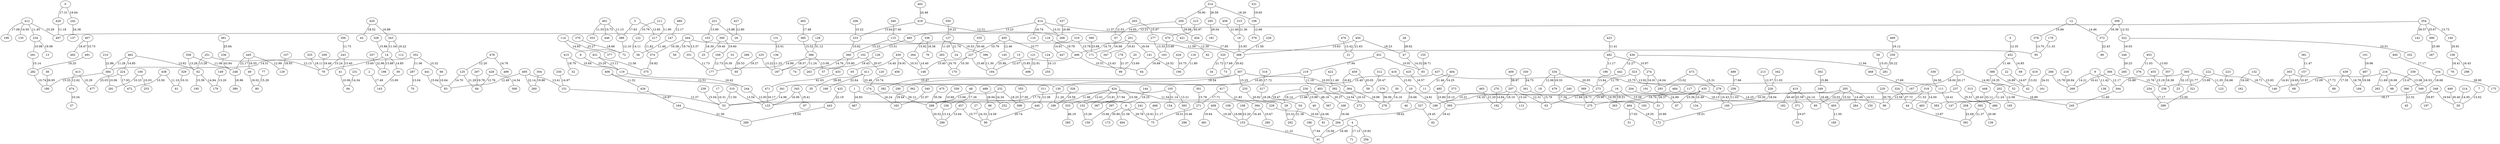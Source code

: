graph G{
0--242 [label=19.64];
0--429 [label=17.31];
1--288 [label=29.12];
1--467 [label=16.83];
2--143 [label=17.49];
3--389 [label=17.63];
3--217 [label=12.85];
4--91 [label=18.49];
4--71 [label=17.13];
4--256 [label=10.92];
5--452 [label=12.35];
6--173 [label=30.80];
6--75 [label=29.78];
7--50 [label=13.02];
8--119 [label=23.20];
9--269 [label=14.21];
9--344 [label=12.17];
9--138 [label=11.42];
400--104 [label=17.17];
401--353 [label=11.55];
401--389 [label=11.13];
401--446 [label=10.72];
402--418 [label=24.48];
403--168 [label=20.37];
403--29 [label=19.14];
403--188 [label=14.54];
404--11 [label=21.46];
404--485 [label=14.25];
405--145 [label=12.46];
405--227 [label=10.79];
405--124 [label=10.77];
406--244 [label=12.51];
406--426 [label=11.32];
407--492 [label=18.47];
407--491 [label=15.73];
408--481 [label=19.64];
408--153 [label=19.28];
409--207 [label=38.97];
410--182 [label=40.40];
410--85 [label=24.14];
410--371 [label=22.58];
411--35 [label=28.95];
411--130 [label=23.48];
411--166 [label=22.64];
412--497 [label=23.29];
412--199 [label=17.08];
412--135 [label=14.50];
412--234 [label=11.45];
413--474 [label=12.62];
413--477 [label=10.29];
414--110 [label=16.74];
414--268 [label=13.31];
414--460 [label=13.23];
414--421 [label=11.37];
415--32 [label=18.70];
415--119 [label=10.84];
416--10 [label=15.92];
417--394 [label=21.83];
417--271 [label=17.71];
418--233 [label=13.64];
418--268 [label=12.21];
419--42 [label=13.02];
420--43 [label=18.52];
420--343 [label=16.88];
300--169 [label=19.60];
300--25 [label=19.40];
421--368 [label=17.85];
301--271 [label=15.78];
422--392 [label=11.49];
302--249 [label=15.86];
423--482 [label=11.41];
303--88 [label=17.72];
303--68 [label=16.65];
303--146 [label=14.91];
424--152 [label=17.94];
424--387 [label=15.56];
424--333 [label=13.91];
424--189 [label=12.61];
424--288 [label=11.96];
424--229 [label=11.54];
304--260 [label=19.86];
425--11 [label=16.57];
305--23 [label=32.15];
305--321 [label=21.77];
305--123 [label=11.05];
305--344 [label=10.86];
426--164 [label=19.97];
306--269 [label=16.41];
306--238 [label=15.76];
427--26 [label=12.80];
307--382 [label=25.87];
307--290 [label=18.54];
307--235 [label=15.25];
307--364 [label=10.03];
428--308 [label=14.54];
428--84 [label=12.76];
429--497 [label=11.18];
309--372 [label=16.38];
309--322 [label=12.52];
430--456 [label=19.91];
430--65 [label=14.40];
430--148 [label=10.51];
310--133 [label=13.54];
310--53 [label=11.50];
431--119 [label=13.11];
431--375 [label=12.56];
311--440 [label=12.38];
432--443 [label=22.19];
312--59 [label=20.47];
433--471 [label=41.03];
313--486 [label=26.43];
434--190 [label=10.75];
314--295 [label=26.59];
314--106 [label=18.26];
314--200 [label=16.90];
435--87 [label=23.36];
435--383 [label=14.25];
435--53 [label=11.86];
435--134 [label=10.49];
315--19 [label=21.36];
436--442 [label=12.27];
436--281 [label=11.94];
316--317 [label=17.72];
437--111 [label=15.75];
437--341 [label=15.40];
317--29 [label=18.28];
438--61 [label=11.10];
438--472 [label=10.50];
318--483 [label=14.00];
318--96 [label=13.58];
318--44 [label=11.53];
439--88 [label=17.55];
439--184 [label=16.78];
319--171 [label=15.78];
319--447 [label=14.91];
440--90 [label=20.74];
320--34 [label=21.72];
320--73 [label=17.69];
441--83 [label=15.64];
200--454 [label=29.98];
200--67 [label=14.95];
321--399 [label=13.50];
442--273 [label=13.84];
201--347 [label=19.81];
201--141 [label=18.04];
201--496 [label=14.75];
322--246 [label=16.03];
322--332 [label=10.51];
443--289 [label=15.54];
202--245 [label=16.89];
202--165 [label=12.08];
202--383 [label=11.24];
323--279 [label=13.92];
323--273 [label=11.70];
444--56 [label=19.74];
444--374 [label=16.38];
444--351 [label=13.37];
444--95 [label=11.59];
203--277 [label=15.97];
203--67 [label=12.53];
324--44 [label=37.72];
445--248 [label=22.17];
445--49 [label=16.55];
445--129 [label=12.99];
204--87 [label=24.89];
325--79 [label=18.11];
205--275 [label=19.70];
205--493 [label=15.52];
205--150 [label=14.51];
205--284 [label=14.49];
205--85 [label=10.03];
326--189 [label=10.59];
206--233 [label=15.22];
327--92 [label=19.45];
327--294 [label=18.62];
448--486 [label=33.11];
207--192 [label=18.10];
207--113 [label=15.24];
207--188 [label=15.21];
207--63 [label=12.31];
328--14 [label=15.86];
449--50 [label=30.40];
208--391 [label=22.69];
329--61 [label=10.31];
209--79 [label=19.49];
450--21 [label=21.63];
450--47 [label=18.23];
450--368 [label=13.63];
330--361 [label=24.75];
451--219 [label=17.94];
451--93 [label=10.91];
210--384 [label=22.86];
331--106 [label=19.65];
452--69 [label=14.85];
452--388 [label=11.46];
211--217 [label=11.90];
211--122 [label=10.79];
453--357 [label=13.65];
453--376 [label=11.03];
212--237 [label=20.17];
212--167 [label=18.00];
212--52 [label=14.92];
333--285 [label=46.19];
213--226 [label=12.57];
334--273 [label=20.05];
334--479 [label=19.33];
334--18 [label=12.06];
455--238 [label=15.19];
214--50 [label=14.95];
335--227 [label=30.46];
456--174 [label=10.74];
215--470 [label=45.97];
336--76 [label=18.38];
336--264 [label=15.92];
457--299 [label=13.64];
457--90 [label=10.77];
216--98 [label=19.08];
216--349 [label=13.08];
216--146 [label=12.09];
216--262 [label=11.69];
337--268 [label=16.86];
458--19 [label=21.40];
217--374 [label=11.82];
338--111 [label=34.50];
459--59 [label=20.05];
459--364 [label=16.62];
218--269 [label=28.94];
339--366 [label=16.53];
339--98 [label=13.47];
219--392 [label=11.16];
219--130 [label=10.85];
460--102 [label=13.51];
340--183 [label=21.97];
461--236 [label=25.84];
220--96 [label=30.79];
341--53 [label=14.96];
462--224 [label=14.85];
462--62 [label=13.62];
462--384 [label=11.28];
100--291 [label=10.33];
100--253 [label=10.03];
221--26 [label=15.88];
221--103 [label=13.90];
342--226 [label=11.02];
463--192 [label=21.20];
101--487 [label=19.96];
222--146 [label=18.71];
222--238 [label=13.99];
343--112 [label=19.22];
343--14 [label=11.54];
464--172 [label=19.55];
464--51 [label=17.03];
102--120 [label=20.07];
102--177 [label=14.99];
223--123 [label=16.66];
344--245 [label=11.60];
465--385 [label=17.48];
103--25 [label=18.30];
224--477 [label=23.03];
224--472 [label=17.93];
345--97 [label=18.41];
345--133 [label=16.06];
466--75 [label=11.17];
104--175 [label=28.90];
104--349 [label=18.68];
225--60 [label=19.27];
225--187 [label=13.22];
346--115 [label=27.40];
105--154 [label=21.14];
105--133 [label=17.74];
105--393 [label=13.21];
226--160 [label=18.04];
468--167 [label=17.69];
106--379 [label=12.68];
227--194 [label=15.46];
227--148 [label=15.40];
227--170 [label=10.30];
348--197 [label=29.87];
348--50 [label=19.64];
348--147 [label=18.17];
469--259 [label=19.12];
107--129 [label=18.93];
228--368 [label=11.56];
108--153 [label=23.20];
229--294 [label=16.04];
109--153 [label=19.68];
470--163 [label=13.66];
470--82 [label=12.30];
350--127 [label=19.22];
471--133 [label=16.17];
230--367 [label=48.16];
230--54 [label=19.47];
230--40 [label=15.96];
351--177 [label=11.73];
231--94 [label=14.34];
352--66 [label=15.32];
352--384 [label=14.31];
352--287 [label=11.06];
473--279 [label=15.31];
473--293 [label=13.02];
111--147 [label=16.41];
232--252 [label=24.34];
232--398 [label=18.25];
232--288 [label=13.66];
474--37 [label=10.34];
233--360 [label=10.62];
354--142 [label=36.57];
354--490 [label=25.07];
354--140 [label=13.73];
354--497 [label=12.21];
475--288 [label=35.56];
234--13 [label=19.06];
234--261 [label=10.98];
355--398 [label=17.00];
476--21 [label=13.42];
114--72 [label=23.27];
114--377 [label=14.93];
235--29 [label=20.92];
356--243 [label=11.73];
115--396 [label=16.53];
115--360 [label=15.23];
236--248 [label=43.94];
357--238 [label=16.38];
478--499 [label=14.76];
478--125 [label=12.20];
116--496 [label=19.78];
237--486 [label=25.51];
237--395 [label=10.30];
358--62 [label=13.28];
358--248 [label=11.06];
117--31 [label=26.37];
359--156 [label=10.69];
118--190 [label=11.80];
239--53 [label=15.04];
119--244 [label=16.42];
10--46 [label=16.66];
10--188 [label=14.81];
12--372 [label=14.46];
12--378 [label=10.96];
14--39 [label=14.85];
14--198 [label=13.88];
14--79 [label=13.60];
15--194 [label=25.99];
15--498 [label=15.85];
16--363 [label=19.21];
16--275 [label=15.90];
16--31 [label=12.26];
17--53 [label=10.31];
19--368 [label=15.93];
480--247 [label=12.17];
360--187 [label=14.76];
360--263 [label=10.80];
240--275 [label=17.34];
361--63 [label=15.79];
482--196 [label=11.17];
482--274 [label=10.97];
241--494 [label=21.58];
241--75 [label=10.61];
362--183 [label=19.44];
121--498 [label=22.81];
242--137 [label=24.38];
484--96 [label=18.13];
484--188 [label=14.16];
122--36 [label=14.11];
243--79 [label=15.24];
243--41 [label=13.40];
364--278 [label=19.99];
485--395 [label=23.80];
244--133 [label=12.93];
365--391 [label=21.37];
365--139 [label=20.06];
124--255 [label=10.13];
366--45 [label=12.32];
487--184 [label=19.08];
125--84 [label=21.29];
125--83 [label=14.70];
246--265 [label=20.23];
488--86 [label=28.94];
126--57 [label=19.43];
247--36 [label=11.46];
368--73 [label=20.62];
489--258 [label=17.66];
127--24 [label=21.74];
127--283 [label=11.05];
248--380 [label=18.96];
369--275 [label=18.71];
128--386 [label=31.12];
249--493 [label=16.48];
20--99 [label=13.60];
22--42 [label=14.67];
27--90 [label=24.33];
28--47 [label=28.62];
29--292 [label=23.32];
490--267 [label=25.90];
370--72 [label=18.66];
491--282 [label=16.25];
250--151 [label=14.97];
371--55 [label=19.07];
130--189 [label=11.26];
251--62 [label=13.28];
251--79 [label=12.13];
372--89 [label=22.43];
493--185 [label=11.50];
131--136 [label=15.01];
373--395 [label=10.15];
132--162 [label=16.04];
132--146 [label=15.93];
374--375 [label=16.82];
495--260 [label=22.14];
495--151 [label=13.41];
495--83 [label=12.49];
254--399 [label=17.17];
496--194 [label=12.07];
496--64 [label=10.51];
136--187 [label=11.23];
257--198 [label=22.96];
378--95 [label=13.70];
258--160 [label=11.03];
259--281 [label=20.22];
30--278 [label=14.16];
31--172 [label=10.89];
33--60 [label=10.39];
38--180 [label=26.95];
39--143 [label=13.09];
381--157 [label=11.47];
140--158 [label=20.81];
261--282 [label=15.14];
141--190 [label=10.52];
384--180 [label=15.35];
384--291 [label=10.06];
264--148 [label=14.40];
385--386 [label=15.52];
144--387 [label=19.25];
386--187 [label=18.57];
386--57 [label=13.09];
386--74 [label=11.24];
266--161 [label=24.01];
266--269 [label=15.78];
388--42 [label=16.89];
388--52 [label=16.35];
389--72 [label=12.10];
149--179 [label=13.20];
40--81 [label=24.06];
41--94 [label=10.06];
44--391 [label=13.87];
47--93 [label=14.32];
48--156 [label=17.26];
49--80 [label=19.02];
390--171 [label=23.68];
270--192 [label=14.84];
271--75 [label=16.51];
392--272 [label=19.10];
151--53 [label=12.37];
393--296 [label=15.46];
152--159 [label=15.26];
273--193 [label=14.35];
273--63 [label=11.84];
394--153 [label=16.45];
394--280 [label=10.67];
153--91 [label=11.22];
274--191 [label=16.91];
274--293 [label=16.04];
395--92 [label=18.41];
396--194 [label=11.30];
155--93 [label=28.71];
276--278 [label=36.06];
397--159 [label=15.66];
156--299 [label=13.14];
277--163 [label=13.33];
157--68 [label=10.97];
158--78 [label=18.41];
158--298 [label=16.45];
279--160 [label=10.43];
54--292 [label=21.36];
58--281 [label=15.01];
160--172 [label=10.01];
282--180 [label=10.74];
283--170 [label=24.70];
163--64 [label=16.68];
164--289 [label=21.36];
286--60 [label=20.53];
287--70 [label=13.04];
288--299 [label=20.52];
168--294 [label=16.06];
169--177 [label=12.73];
62--195 [label=15.39];
62--179 [label=14.94];
66--83 [label=10.64];
67--171 [label=16.98];
171--99 [label=13.43];
294--91 [label=14.58];
174--183 [label=16.24];
295--181 [label=29.04];
176--95 [label=11.33];
297--84 [label=19.76];
178--99 [label=21.37];
77--80 [label=15.29];
186--91 [label=17.64];
86--90 [label=14.58];
}
